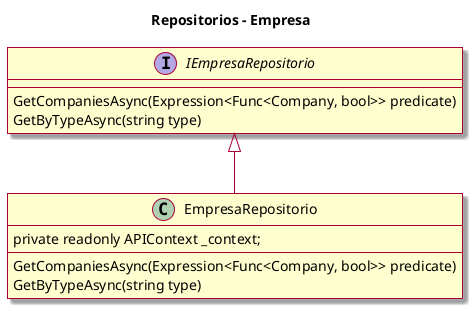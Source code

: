 @startuml presentacion
skin rose
skinparam linetype polyline

title Repositorios - Empresa

interface i as "IEmpresaRepositorio"{
    GetCompaniesAsync(Expression<Func<Company, bool>> predicate)
    GetByTypeAsync(string type)
}

class c as "EmpresaRepositorio"{
    private readonly APIContext _context;
    GetCompaniesAsync(Expression<Func<Company, bool>> predicate)
    GetByTypeAsync(string type)
}


i <|-- c
@enduml